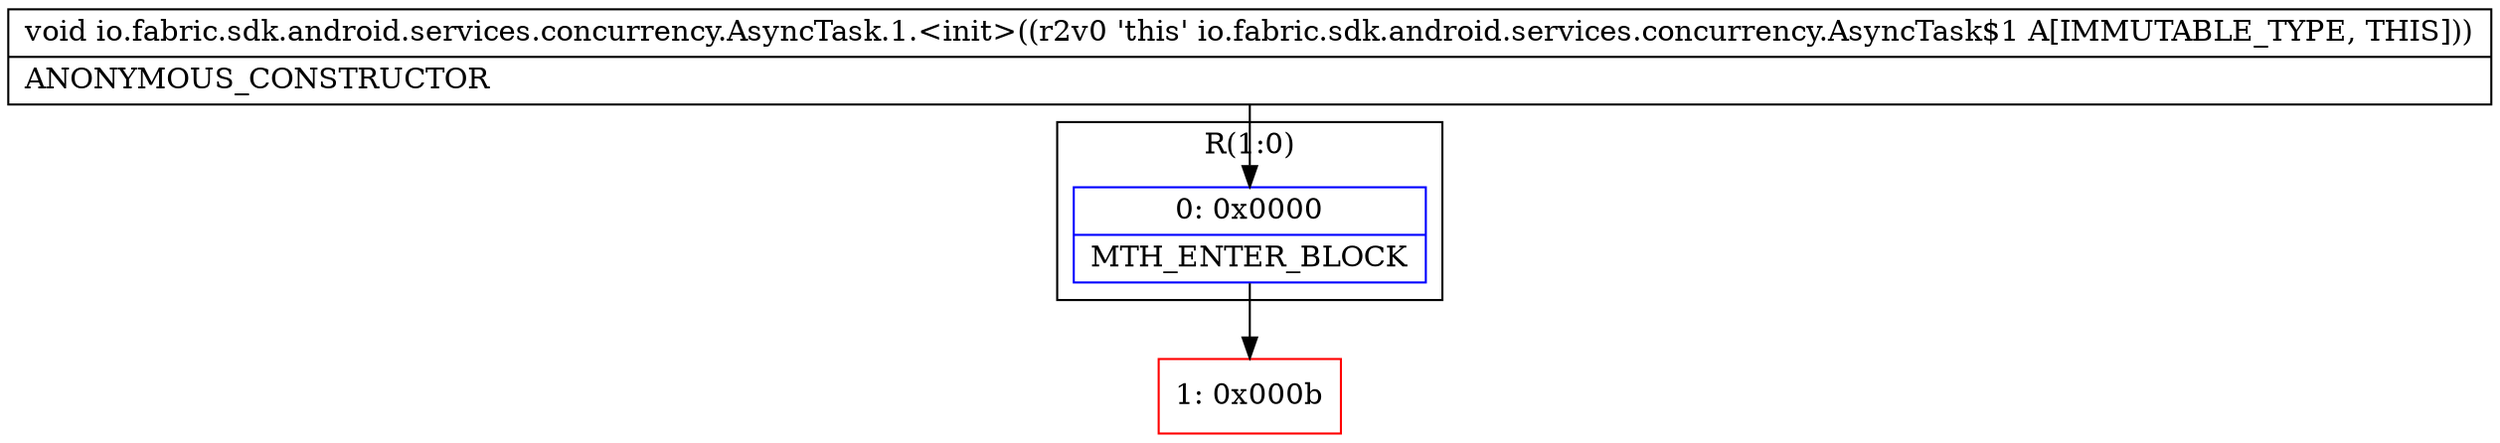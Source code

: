 digraph "CFG forio.fabric.sdk.android.services.concurrency.AsyncTask.1.\<init\>()V" {
subgraph cluster_Region_487388172 {
label = "R(1:0)";
node [shape=record,color=blue];
Node_0 [shape=record,label="{0\:\ 0x0000|MTH_ENTER_BLOCK\l}"];
}
Node_1 [shape=record,color=red,label="{1\:\ 0x000b}"];
MethodNode[shape=record,label="{void io.fabric.sdk.android.services.concurrency.AsyncTask.1.\<init\>((r2v0 'this' io.fabric.sdk.android.services.concurrency.AsyncTask$1 A[IMMUTABLE_TYPE, THIS]))  | ANONYMOUS_CONSTRUCTOR\l}"];
MethodNode -> Node_0;
Node_0 -> Node_1;
}

